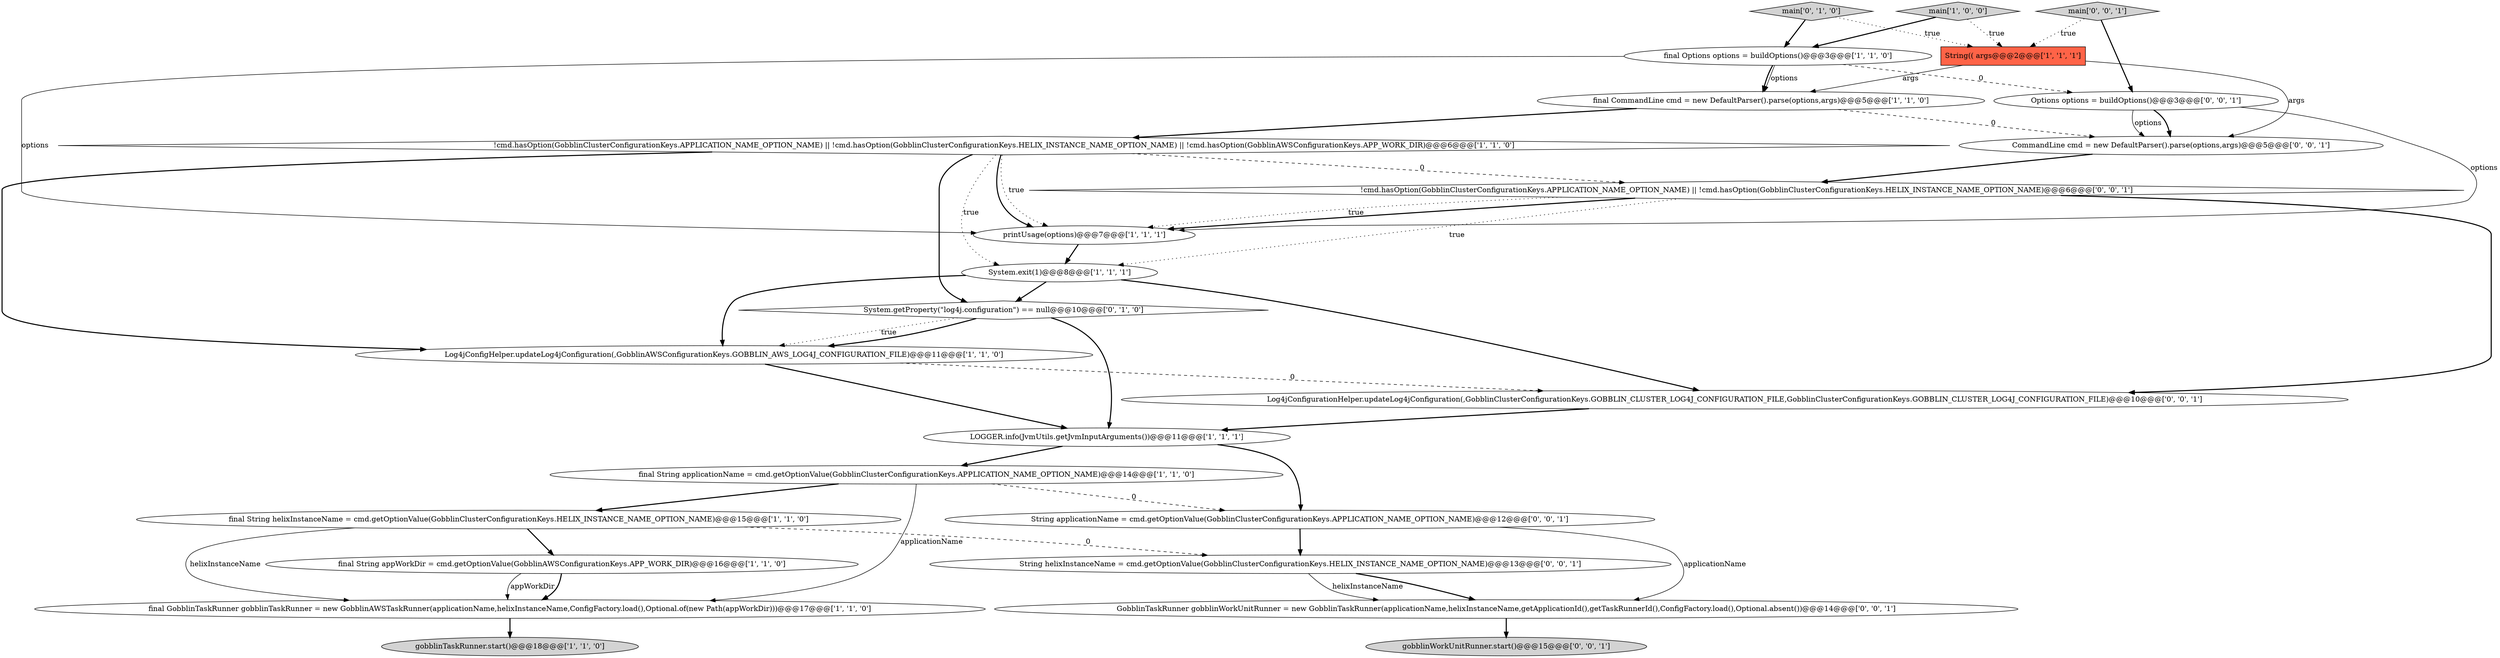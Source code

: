 digraph {
21 [style = filled, label = "main['0', '0', '1']", fillcolor = lightgray, shape = diamond image = "AAA0AAABBB3BBB"];
18 [style = filled, label = "Log4jConfigurationHelper.updateLog4jConfiguration(,GobblinClusterConfigurationKeys.GOBBLIN_CLUSTER_LOG4J_CONFIGURATION_FILE,GobblinClusterConfigurationKeys.GOBBLIN_CLUSTER_LOG4J_CONFIGURATION_FILE)@@@10@@@['0', '0', '1']", fillcolor = white, shape = ellipse image = "AAA0AAABBB3BBB"];
17 [style = filled, label = "GobblinTaskRunner gobblinWorkUnitRunner = new GobblinTaskRunner(applicationName,helixInstanceName,getApplicationId(),getTaskRunnerId(),ConfigFactory.load(),Optional.absent())@@@14@@@['0', '0', '1']", fillcolor = white, shape = ellipse image = "AAA0AAABBB3BBB"];
16 [style = filled, label = "String applicationName = cmd.getOptionValue(GobblinClusterConfigurationKeys.APPLICATION_NAME_OPTION_NAME)@@@12@@@['0', '0', '1']", fillcolor = white, shape = ellipse image = "AAA0AAABBB3BBB"];
12 [style = filled, label = "final String helixInstanceName = cmd.getOptionValue(GobblinClusterConfigurationKeys.HELIX_INSTANCE_NAME_OPTION_NAME)@@@15@@@['1', '1', '0']", fillcolor = white, shape = ellipse image = "AAA0AAABBB1BBB"];
24 [style = filled, label = "String helixInstanceName = cmd.getOptionValue(GobblinClusterConfigurationKeys.HELIX_INSTANCE_NAME_OPTION_NAME)@@@13@@@['0', '0', '1']", fillcolor = white, shape = ellipse image = "AAA0AAABBB3BBB"];
15 [style = filled, label = "main['0', '1', '0']", fillcolor = lightgray, shape = diamond image = "AAA0AAABBB2BBB"];
23 [style = filled, label = "gobblinWorkUnitRunner.start()@@@15@@@['0', '0', '1']", fillcolor = lightgray, shape = ellipse image = "AAA0AAABBB3BBB"];
1 [style = filled, label = "final GobblinTaskRunner gobblinTaskRunner = new GobblinAWSTaskRunner(applicationName,helixInstanceName,ConfigFactory.load(),Optional.of(new Path(appWorkDir)))@@@17@@@['1', '1', '0']", fillcolor = white, shape = ellipse image = "AAA0AAABBB1BBB"];
2 [style = filled, label = "gobblinTaskRunner.start()@@@18@@@['1', '1', '0']", fillcolor = lightgray, shape = ellipse image = "AAA0AAABBB1BBB"];
14 [style = filled, label = "System.getProperty(\"log4j.configuration\") == null@@@10@@@['0', '1', '0']", fillcolor = white, shape = diamond image = "AAA1AAABBB2BBB"];
9 [style = filled, label = "final Options options = buildOptions()@@@3@@@['1', '1', '0']", fillcolor = white, shape = ellipse image = "AAA0AAABBB1BBB"];
22 [style = filled, label = "Options options = buildOptions()@@@3@@@['0', '0', '1']", fillcolor = white, shape = ellipse image = "AAA0AAABBB3BBB"];
4 [style = filled, label = "final String appWorkDir = cmd.getOptionValue(GobblinAWSConfigurationKeys.APP_WORK_DIR)@@@16@@@['1', '1', '0']", fillcolor = white, shape = ellipse image = "AAA0AAABBB1BBB"];
19 [style = filled, label = "CommandLine cmd = new DefaultParser().parse(options,args)@@@5@@@['0', '0', '1']", fillcolor = white, shape = ellipse image = "AAA0AAABBB3BBB"];
8 [style = filled, label = "Log4jConfigHelper.updateLog4jConfiguration(,GobblinAWSConfigurationKeys.GOBBLIN_AWS_LOG4J_CONFIGURATION_FILE)@@@11@@@['1', '1', '0']", fillcolor = white, shape = ellipse image = "AAA0AAABBB1BBB"];
6 [style = filled, label = "printUsage(options)@@@7@@@['1', '1', '1']", fillcolor = white, shape = ellipse image = "AAA0AAABBB1BBB"];
11 [style = filled, label = "System.exit(1)@@@8@@@['1', '1', '1']", fillcolor = white, shape = ellipse image = "AAA0AAABBB1BBB"];
3 [style = filled, label = "main['1', '0', '0']", fillcolor = lightgray, shape = diamond image = "AAA0AAABBB1BBB"];
10 [style = filled, label = "String(( args@@@2@@@['1', '1', '1']", fillcolor = tomato, shape = box image = "AAA0AAABBB1BBB"];
5 [style = filled, label = "!cmd.hasOption(GobblinClusterConfigurationKeys.APPLICATION_NAME_OPTION_NAME) || !cmd.hasOption(GobblinClusterConfigurationKeys.HELIX_INSTANCE_NAME_OPTION_NAME) || !cmd.hasOption(GobblinAWSConfigurationKeys.APP_WORK_DIR)@@@6@@@['1', '1', '0']", fillcolor = white, shape = diamond image = "AAA0AAABBB1BBB"];
0 [style = filled, label = "final CommandLine cmd = new DefaultParser().parse(options,args)@@@5@@@['1', '1', '0']", fillcolor = white, shape = ellipse image = "AAA0AAABBB1BBB"];
13 [style = filled, label = "LOGGER.info(JvmUtils.getJvmInputArguments())@@@11@@@['1', '1', '1']", fillcolor = white, shape = ellipse image = "AAA0AAABBB1BBB"];
20 [style = filled, label = "!cmd.hasOption(GobblinClusterConfigurationKeys.APPLICATION_NAME_OPTION_NAME) || !cmd.hasOption(GobblinClusterConfigurationKeys.HELIX_INSTANCE_NAME_OPTION_NAME)@@@6@@@['0', '0', '1']", fillcolor = white, shape = diamond image = "AAA0AAABBB3BBB"];
7 [style = filled, label = "final String applicationName = cmd.getOptionValue(GobblinClusterConfigurationKeys.APPLICATION_NAME_OPTION_NAME)@@@14@@@['1', '1', '0']", fillcolor = white, shape = ellipse image = "AAA0AAABBB1BBB"];
7->1 [style = solid, label="applicationName"];
5->14 [style = bold, label=""];
9->6 [style = solid, label="options"];
22->19 [style = bold, label=""];
16->24 [style = bold, label=""];
20->11 [style = dotted, label="true"];
0->19 [style = dashed, label="0"];
13->7 [style = bold, label=""];
22->19 [style = solid, label="options"];
5->8 [style = bold, label=""];
15->9 [style = bold, label=""];
5->11 [style = dotted, label="true"];
20->6 [style = bold, label=""];
21->22 [style = bold, label=""];
8->18 [style = dashed, label="0"];
4->1 [style = solid, label="appWorkDir"];
20->18 [style = bold, label=""];
19->20 [style = bold, label=""];
6->11 [style = bold, label=""];
12->4 [style = bold, label=""];
24->17 [style = bold, label=""];
14->13 [style = bold, label=""];
18->13 [style = bold, label=""];
14->8 [style = dotted, label="true"];
11->18 [style = bold, label=""];
9->0 [style = bold, label=""];
21->10 [style = dotted, label="true"];
11->14 [style = bold, label=""];
9->0 [style = solid, label="options"];
4->1 [style = bold, label=""];
15->10 [style = dotted, label="true"];
12->24 [style = dashed, label="0"];
5->6 [style = dotted, label="true"];
3->10 [style = dotted, label="true"];
12->1 [style = solid, label="helixInstanceName"];
7->12 [style = bold, label=""];
22->6 [style = solid, label="options"];
11->8 [style = bold, label=""];
13->16 [style = bold, label=""];
10->19 [style = solid, label="args"];
3->9 [style = bold, label=""];
5->20 [style = dashed, label="0"];
14->8 [style = bold, label=""];
8->13 [style = bold, label=""];
17->23 [style = bold, label=""];
24->17 [style = solid, label="helixInstanceName"];
7->16 [style = dashed, label="0"];
0->5 [style = bold, label=""];
20->6 [style = dotted, label="true"];
1->2 [style = bold, label=""];
16->17 [style = solid, label="applicationName"];
5->6 [style = bold, label=""];
9->22 [style = dashed, label="0"];
10->0 [style = solid, label="args"];
}
